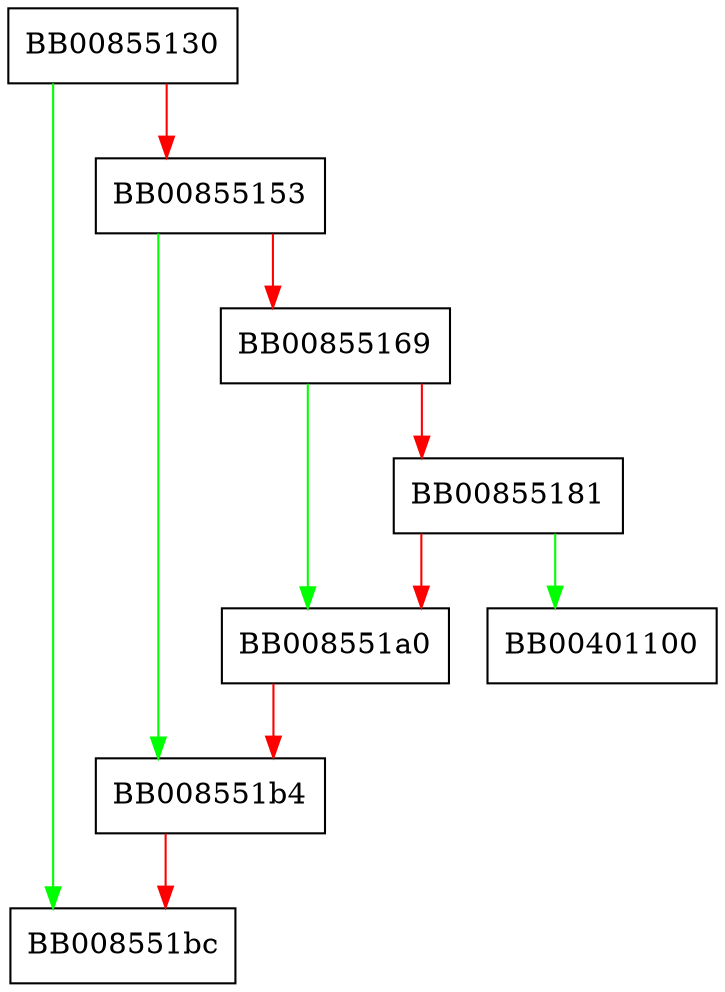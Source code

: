 digraph TS_ASN1_INTEGER_print_bio {
  node [shape="box"];
  graph [splines=ortho];
  BB00855130 -> BB008551bc [color="green"];
  BB00855130 -> BB00855153 [color="red"];
  BB00855153 -> BB008551b4 [color="green"];
  BB00855153 -> BB00855169 [color="red"];
  BB00855169 -> BB008551a0 [color="green"];
  BB00855169 -> BB00855181 [color="red"];
  BB00855181 -> BB00401100 [color="green"];
  BB00855181 -> BB008551a0 [color="red"];
  BB008551a0 -> BB008551b4 [color="red"];
  BB008551b4 -> BB008551bc [color="red"];
}